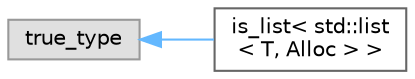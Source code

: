 digraph "Graphical Class Hierarchy"
{
 // LATEX_PDF_SIZE
  bgcolor="transparent";
  edge [fontname=Helvetica,fontsize=10,labelfontname=Helvetica,labelfontsize=10];
  node [fontname=Helvetica,fontsize=10,shape=box,height=0.2,width=0.4];
  rankdir="LR";
  Node0 [id="Node000000",label="true_type",height=0.2,width=0.4,color="grey60", fillcolor="#E0E0E0", style="filled",tooltip=" "];
  Node0 -> Node1 [id="edge9_Node000000_Node000001",dir="back",color="steelblue1",style="solid",tooltip=" "];
  Node1 [id="Node000001",label="is_list\< std::list\l\< T, Alloc \> \>",height=0.2,width=0.4,color="grey40", fillcolor="white", style="filled",URL="$structis__list_3_01std_1_1list_3_01T_00_01Alloc_01_4_01_4.html",tooltip="Cпециализация шаблона для типа вектор."];
}

